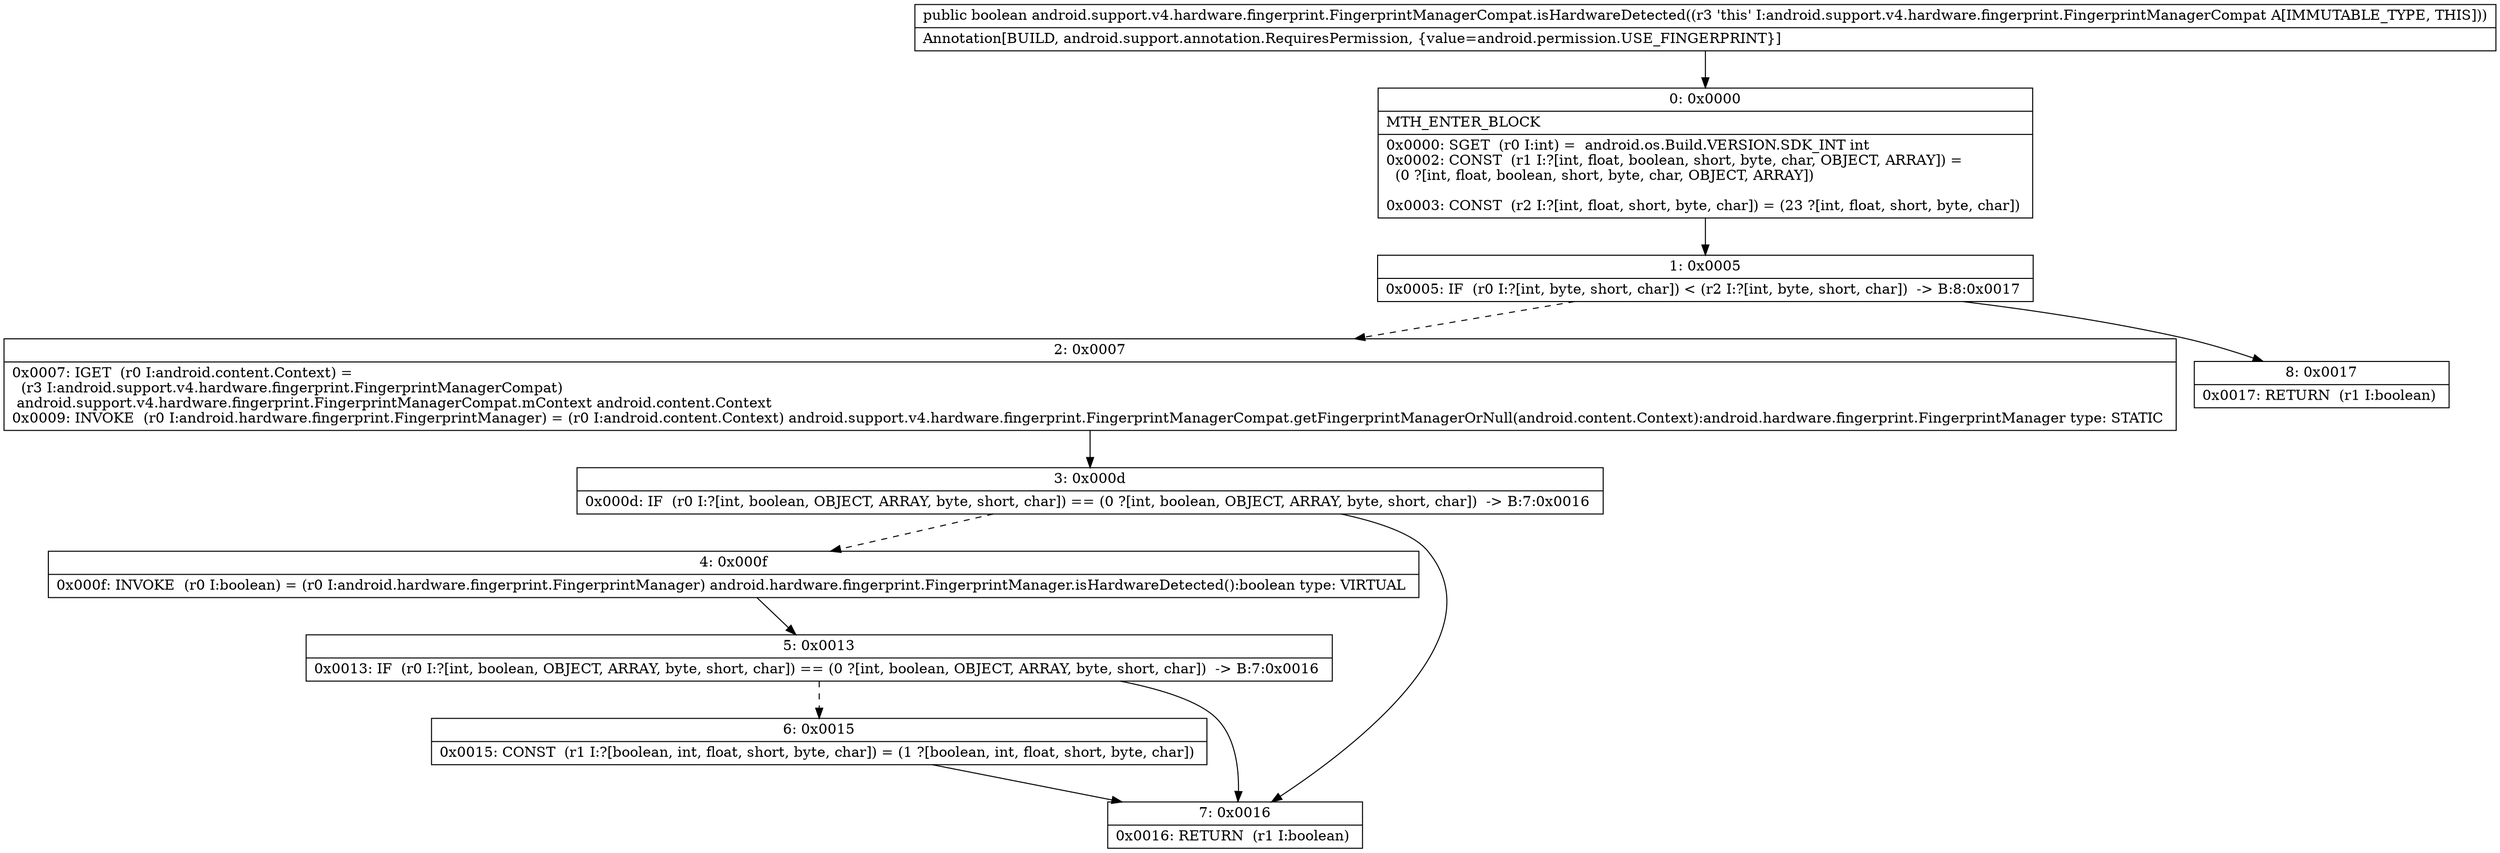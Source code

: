 digraph "CFG forandroid.support.v4.hardware.fingerprint.FingerprintManagerCompat.isHardwareDetected()Z" {
Node_0 [shape=record,label="{0\:\ 0x0000|MTH_ENTER_BLOCK\l|0x0000: SGET  (r0 I:int) =  android.os.Build.VERSION.SDK_INT int \l0x0002: CONST  (r1 I:?[int, float, boolean, short, byte, char, OBJECT, ARRAY]) = \l  (0 ?[int, float, boolean, short, byte, char, OBJECT, ARRAY])\l \l0x0003: CONST  (r2 I:?[int, float, short, byte, char]) = (23 ?[int, float, short, byte, char]) \l}"];
Node_1 [shape=record,label="{1\:\ 0x0005|0x0005: IF  (r0 I:?[int, byte, short, char]) \< (r2 I:?[int, byte, short, char])  \-\> B:8:0x0017 \l}"];
Node_2 [shape=record,label="{2\:\ 0x0007|0x0007: IGET  (r0 I:android.content.Context) = \l  (r3 I:android.support.v4.hardware.fingerprint.FingerprintManagerCompat)\l android.support.v4.hardware.fingerprint.FingerprintManagerCompat.mContext android.content.Context \l0x0009: INVOKE  (r0 I:android.hardware.fingerprint.FingerprintManager) = (r0 I:android.content.Context) android.support.v4.hardware.fingerprint.FingerprintManagerCompat.getFingerprintManagerOrNull(android.content.Context):android.hardware.fingerprint.FingerprintManager type: STATIC \l}"];
Node_3 [shape=record,label="{3\:\ 0x000d|0x000d: IF  (r0 I:?[int, boolean, OBJECT, ARRAY, byte, short, char]) == (0 ?[int, boolean, OBJECT, ARRAY, byte, short, char])  \-\> B:7:0x0016 \l}"];
Node_4 [shape=record,label="{4\:\ 0x000f|0x000f: INVOKE  (r0 I:boolean) = (r0 I:android.hardware.fingerprint.FingerprintManager) android.hardware.fingerprint.FingerprintManager.isHardwareDetected():boolean type: VIRTUAL \l}"];
Node_5 [shape=record,label="{5\:\ 0x0013|0x0013: IF  (r0 I:?[int, boolean, OBJECT, ARRAY, byte, short, char]) == (0 ?[int, boolean, OBJECT, ARRAY, byte, short, char])  \-\> B:7:0x0016 \l}"];
Node_6 [shape=record,label="{6\:\ 0x0015|0x0015: CONST  (r1 I:?[boolean, int, float, short, byte, char]) = (1 ?[boolean, int, float, short, byte, char]) \l}"];
Node_7 [shape=record,label="{7\:\ 0x0016|0x0016: RETURN  (r1 I:boolean) \l}"];
Node_8 [shape=record,label="{8\:\ 0x0017|0x0017: RETURN  (r1 I:boolean) \l}"];
MethodNode[shape=record,label="{public boolean android.support.v4.hardware.fingerprint.FingerprintManagerCompat.isHardwareDetected((r3 'this' I:android.support.v4.hardware.fingerprint.FingerprintManagerCompat A[IMMUTABLE_TYPE, THIS]))  | Annotation[BUILD, android.support.annotation.RequiresPermission, \{value=android.permission.USE_FINGERPRINT\}]\l}"];
MethodNode -> Node_0;
Node_0 -> Node_1;
Node_1 -> Node_2[style=dashed];
Node_1 -> Node_8;
Node_2 -> Node_3;
Node_3 -> Node_4[style=dashed];
Node_3 -> Node_7;
Node_4 -> Node_5;
Node_5 -> Node_6[style=dashed];
Node_5 -> Node_7;
Node_6 -> Node_7;
}

